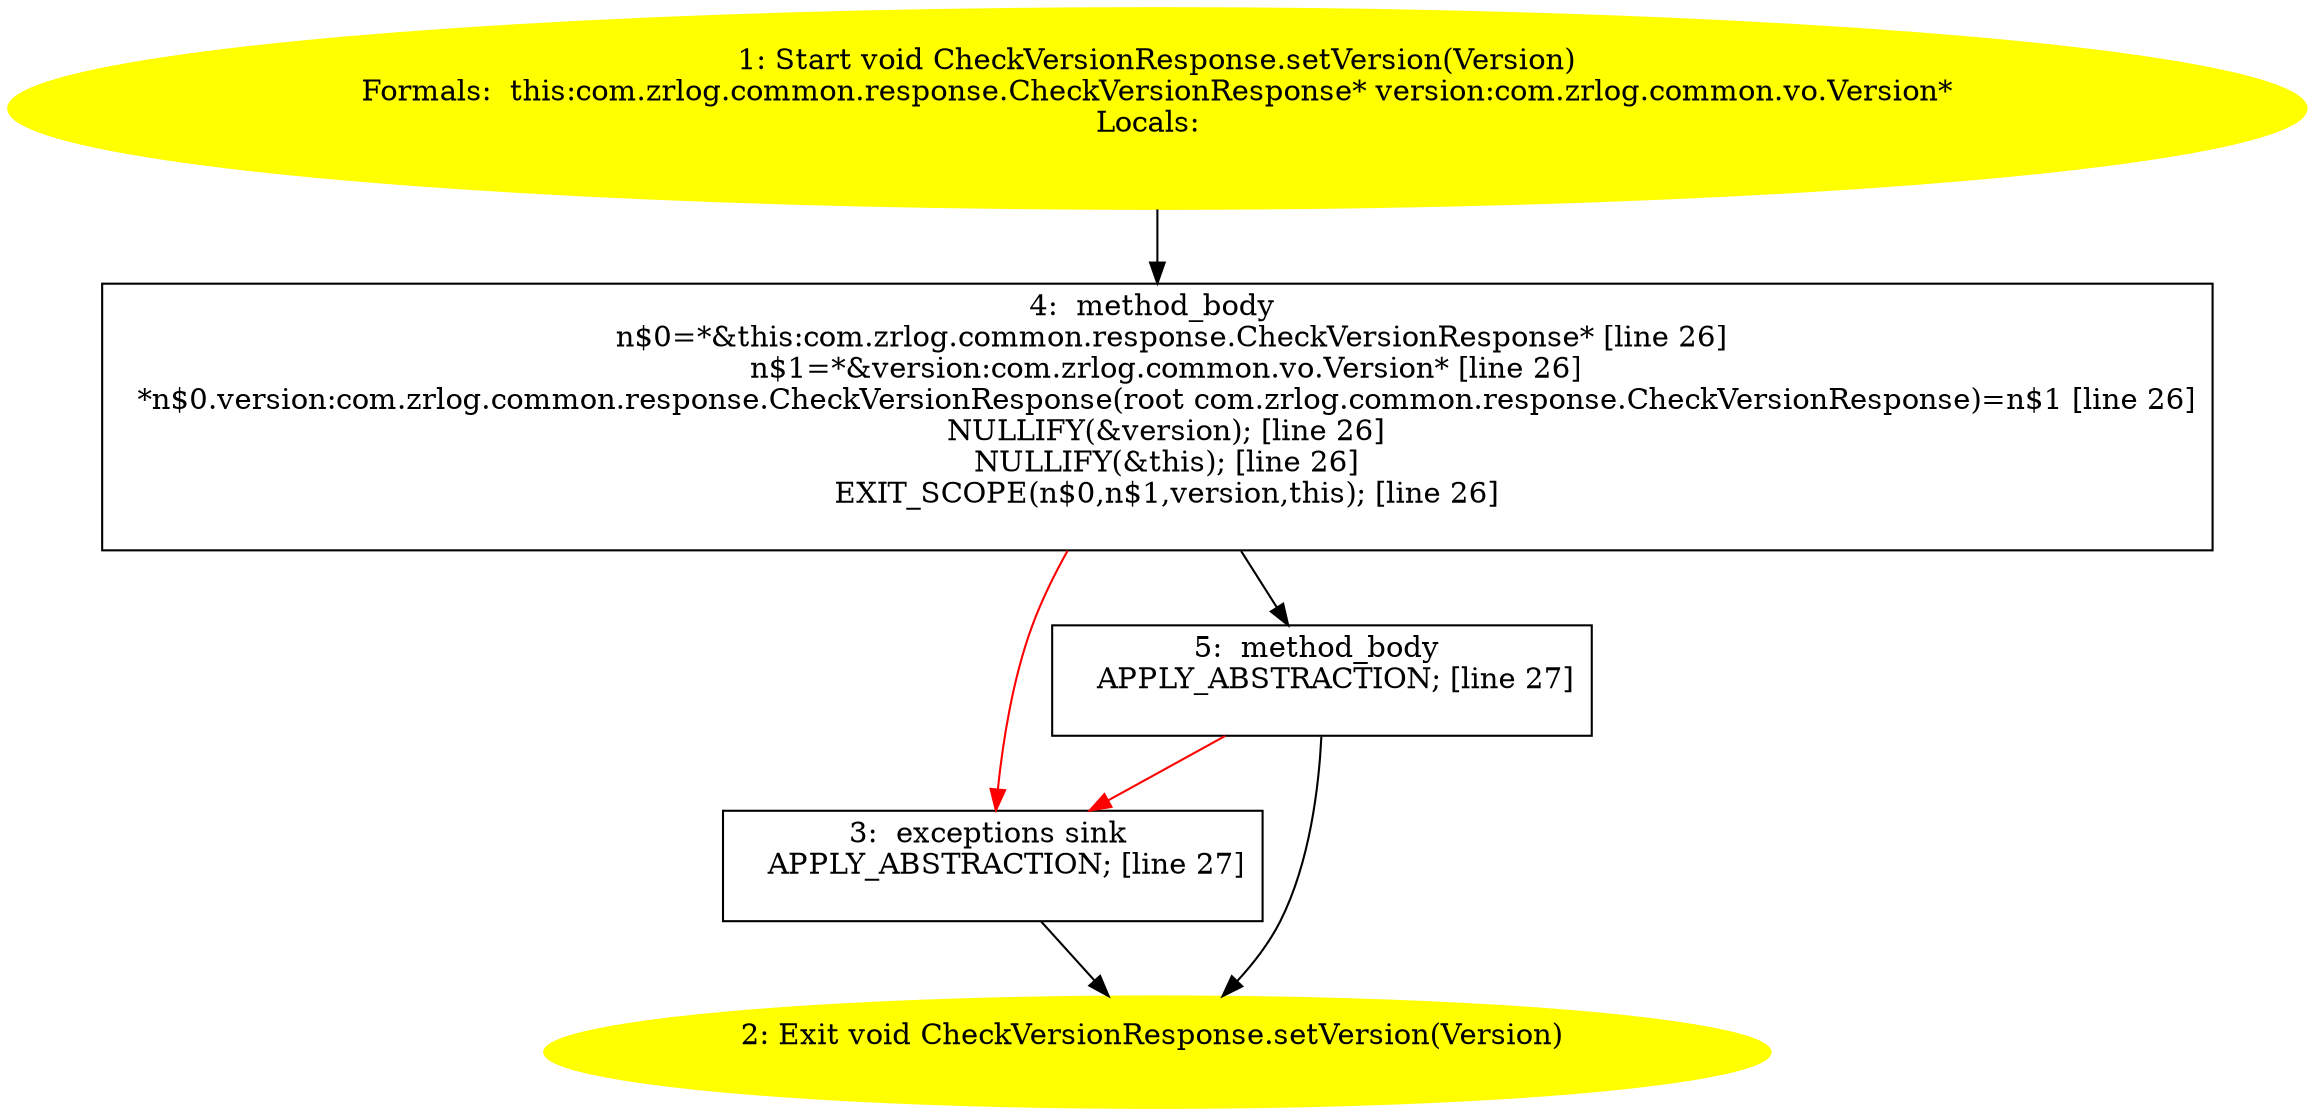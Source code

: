 /* @generated */
digraph cfg {
"com.zrlog.common.response.CheckVersionResponse.setVersion(com.zrlog.common.vo.Version):void.39b5d0436a7e10c4b508c5e9164a4124_1" [label="1: Start void CheckVersionResponse.setVersion(Version)\nFormals:  this:com.zrlog.common.response.CheckVersionResponse* version:com.zrlog.common.vo.Version*\nLocals:  \n  " color=yellow style=filled]
	

	 "com.zrlog.common.response.CheckVersionResponse.setVersion(com.zrlog.common.vo.Version):void.39b5d0436a7e10c4b508c5e9164a4124_1" -> "com.zrlog.common.response.CheckVersionResponse.setVersion(com.zrlog.common.vo.Version):void.39b5d0436a7e10c4b508c5e9164a4124_4" ;
"com.zrlog.common.response.CheckVersionResponse.setVersion(com.zrlog.common.vo.Version):void.39b5d0436a7e10c4b508c5e9164a4124_2" [label="2: Exit void CheckVersionResponse.setVersion(Version) \n  " color=yellow style=filled]
	

"com.zrlog.common.response.CheckVersionResponse.setVersion(com.zrlog.common.vo.Version):void.39b5d0436a7e10c4b508c5e9164a4124_3" [label="3:  exceptions sink \n   APPLY_ABSTRACTION; [line 27]\n " shape="box"]
	

	 "com.zrlog.common.response.CheckVersionResponse.setVersion(com.zrlog.common.vo.Version):void.39b5d0436a7e10c4b508c5e9164a4124_3" -> "com.zrlog.common.response.CheckVersionResponse.setVersion(com.zrlog.common.vo.Version):void.39b5d0436a7e10c4b508c5e9164a4124_2" ;
"com.zrlog.common.response.CheckVersionResponse.setVersion(com.zrlog.common.vo.Version):void.39b5d0436a7e10c4b508c5e9164a4124_4" [label="4:  method_body \n   n$0=*&this:com.zrlog.common.response.CheckVersionResponse* [line 26]\n  n$1=*&version:com.zrlog.common.vo.Version* [line 26]\n  *n$0.version:com.zrlog.common.response.CheckVersionResponse(root com.zrlog.common.response.CheckVersionResponse)=n$1 [line 26]\n  NULLIFY(&version); [line 26]\n  NULLIFY(&this); [line 26]\n  EXIT_SCOPE(n$0,n$1,version,this); [line 26]\n " shape="box"]
	

	 "com.zrlog.common.response.CheckVersionResponse.setVersion(com.zrlog.common.vo.Version):void.39b5d0436a7e10c4b508c5e9164a4124_4" -> "com.zrlog.common.response.CheckVersionResponse.setVersion(com.zrlog.common.vo.Version):void.39b5d0436a7e10c4b508c5e9164a4124_5" ;
	 "com.zrlog.common.response.CheckVersionResponse.setVersion(com.zrlog.common.vo.Version):void.39b5d0436a7e10c4b508c5e9164a4124_4" -> "com.zrlog.common.response.CheckVersionResponse.setVersion(com.zrlog.common.vo.Version):void.39b5d0436a7e10c4b508c5e9164a4124_3" [color="red" ];
"com.zrlog.common.response.CheckVersionResponse.setVersion(com.zrlog.common.vo.Version):void.39b5d0436a7e10c4b508c5e9164a4124_5" [label="5:  method_body \n   APPLY_ABSTRACTION; [line 27]\n " shape="box"]
	

	 "com.zrlog.common.response.CheckVersionResponse.setVersion(com.zrlog.common.vo.Version):void.39b5d0436a7e10c4b508c5e9164a4124_5" -> "com.zrlog.common.response.CheckVersionResponse.setVersion(com.zrlog.common.vo.Version):void.39b5d0436a7e10c4b508c5e9164a4124_2" ;
	 "com.zrlog.common.response.CheckVersionResponse.setVersion(com.zrlog.common.vo.Version):void.39b5d0436a7e10c4b508c5e9164a4124_5" -> "com.zrlog.common.response.CheckVersionResponse.setVersion(com.zrlog.common.vo.Version):void.39b5d0436a7e10c4b508c5e9164a4124_3" [color="red" ];
}
